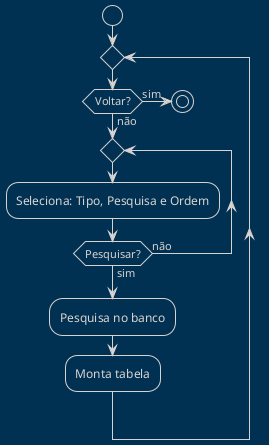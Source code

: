 @startuml
!theme blueprint
start
repeat
	if (Voltar?) then (sim)
		stop
	else (não)
		repeat
			:Seleciona: Tipo, Pesquisa e Ordem;
		repeat while (Pesquisar?) is (não) not (sim)
	endif
	:Pesquisa no banco;
	:Monta tabela;
repeat while
@enduml